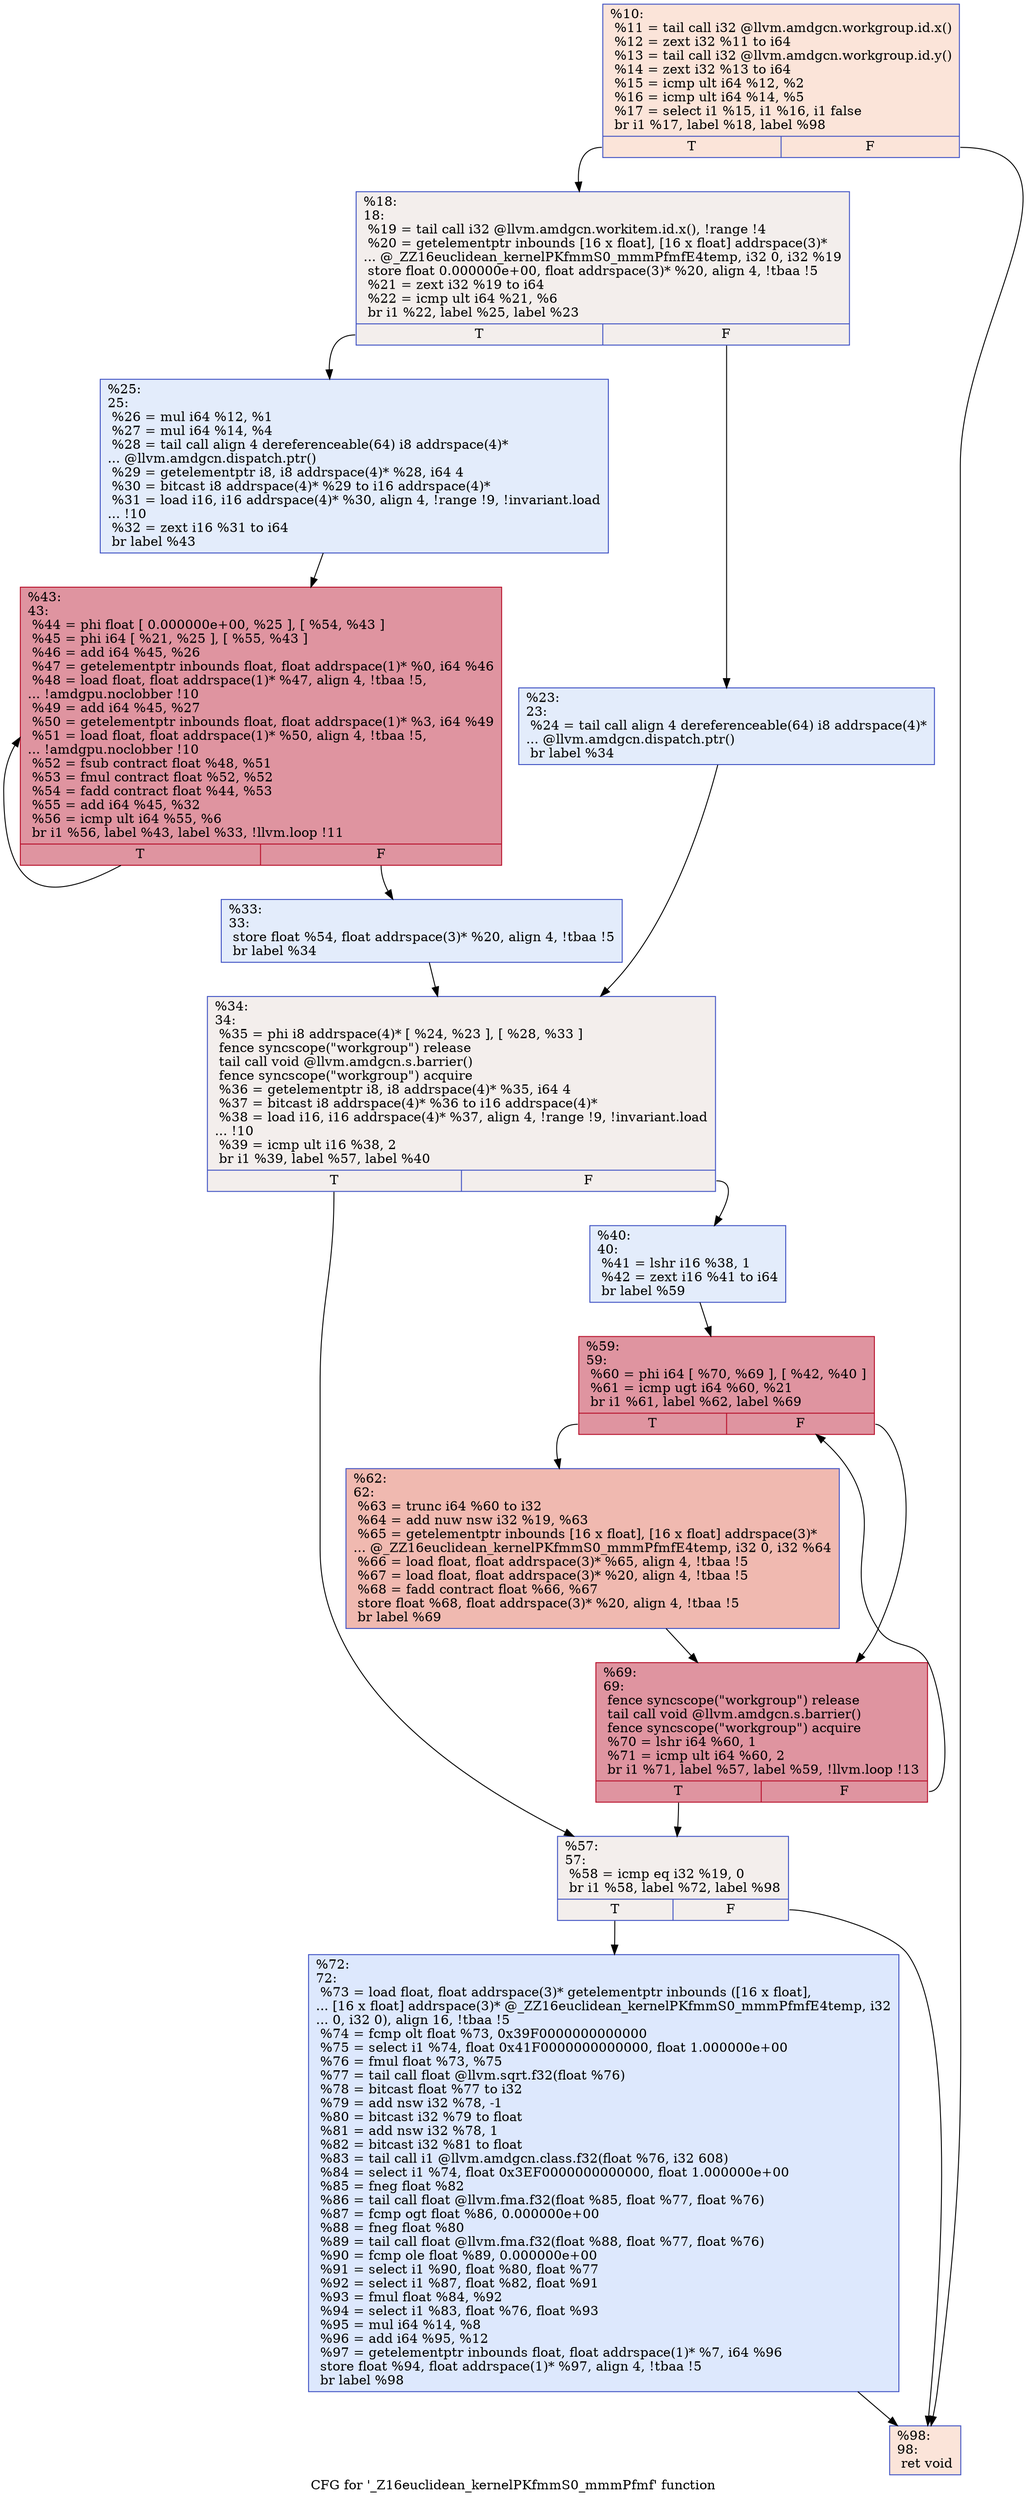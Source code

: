 digraph "CFG for '_Z16euclidean_kernelPKfmmS0_mmmPfmf' function" {
	label="CFG for '_Z16euclidean_kernelPKfmmS0_mmmPfmf' function";

	Node0x600db80 [shape=record,color="#3d50c3ff", style=filled, fillcolor="#f5c1a970",label="{%10:\l  %11 = tail call i32 @llvm.amdgcn.workgroup.id.x()\l  %12 = zext i32 %11 to i64\l  %13 = tail call i32 @llvm.amdgcn.workgroup.id.y()\l  %14 = zext i32 %13 to i64\l  %15 = icmp ult i64 %12, %2\l  %16 = icmp ult i64 %14, %5\l  %17 = select i1 %15, i1 %16, i1 false\l  br i1 %17, label %18, label %98\l|{<s0>T|<s1>F}}"];
	Node0x600db80:s0 -> Node0x600d850;
	Node0x600db80:s1 -> Node0x600f070;
	Node0x600d850 [shape=record,color="#3d50c3ff", style=filled, fillcolor="#e3d9d370",label="{%18:\l18:                                               \l  %19 = tail call i32 @llvm.amdgcn.workitem.id.x(), !range !4\l  %20 = getelementptr inbounds [16 x float], [16 x float] addrspace(3)*\l... @_ZZ16euclidean_kernelPKfmmS0_mmmPfmfE4temp, i32 0, i32 %19\l  store float 0.000000e+00, float addrspace(3)* %20, align 4, !tbaa !5\l  %21 = zext i32 %19 to i64\l  %22 = icmp ult i64 %21, %6\l  br i1 %22, label %25, label %23\l|{<s0>T|<s1>F}}"];
	Node0x600d850:s0 -> Node0x6010d70;
	Node0x600d850:s1 -> Node0x6010e00;
	Node0x6010e00 [shape=record,color="#3d50c3ff", style=filled, fillcolor="#bfd3f670",label="{%23:\l23:                                               \l  %24 = tail call align 4 dereferenceable(64) i8 addrspace(4)*\l... @llvm.amdgcn.dispatch.ptr()\l  br label %34\l}"];
	Node0x6010e00 -> Node0x60110f0;
	Node0x6010d70 [shape=record,color="#3d50c3ff", style=filled, fillcolor="#bfd3f670",label="{%25:\l25:                                               \l  %26 = mul i64 %12, %1\l  %27 = mul i64 %14, %4\l  %28 = tail call align 4 dereferenceable(64) i8 addrspace(4)*\l... @llvm.amdgcn.dispatch.ptr()\l  %29 = getelementptr i8, i8 addrspace(4)* %28, i64 4\l  %30 = bitcast i8 addrspace(4)* %29 to i16 addrspace(4)*\l  %31 = load i16, i16 addrspace(4)* %30, align 4, !range !9, !invariant.load\l... !10\l  %32 = zext i16 %31 to i64\l  br label %43\l}"];
	Node0x6010d70 -> Node0x600e860;
	Node0x6011b00 [shape=record,color="#3d50c3ff", style=filled, fillcolor="#bfd3f670",label="{%33:\l33:                                               \l  store float %54, float addrspace(3)* %20, align 4, !tbaa !5\l  br label %34\l}"];
	Node0x6011b00 -> Node0x60110f0;
	Node0x60110f0 [shape=record,color="#3d50c3ff", style=filled, fillcolor="#e3d9d370",label="{%34:\l34:                                               \l  %35 = phi i8 addrspace(4)* [ %24, %23 ], [ %28, %33 ]\l  fence syncscope(\"workgroup\") release\l  tail call void @llvm.amdgcn.s.barrier()\l  fence syncscope(\"workgroup\") acquire\l  %36 = getelementptr i8, i8 addrspace(4)* %35, i64 4\l  %37 = bitcast i8 addrspace(4)* %36 to i16 addrspace(4)*\l  %38 = load i16, i16 addrspace(4)* %37, align 4, !range !9, !invariant.load\l... !10\l  %39 = icmp ult i16 %38, 2\l  br i1 %39, label %57, label %40\l|{<s0>T|<s1>F}}"];
	Node0x60110f0:s0 -> Node0x60134b0;
	Node0x60110f0:s1 -> Node0x6013540;
	Node0x6013540 [shape=record,color="#3d50c3ff", style=filled, fillcolor="#bfd3f670",label="{%40:\l40:                                               \l  %41 = lshr i16 %38, 1\l  %42 = zext i16 %41 to i64\l  br label %59\l}"];
	Node0x6013540 -> Node0x60137b0;
	Node0x600e860 [shape=record,color="#b70d28ff", style=filled, fillcolor="#b70d2870",label="{%43:\l43:                                               \l  %44 = phi float [ 0.000000e+00, %25 ], [ %54, %43 ]\l  %45 = phi i64 [ %21, %25 ], [ %55, %43 ]\l  %46 = add i64 %45, %26\l  %47 = getelementptr inbounds float, float addrspace(1)* %0, i64 %46\l  %48 = load float, float addrspace(1)* %47, align 4, !tbaa !5,\l... !amdgpu.noclobber !10\l  %49 = add i64 %45, %27\l  %50 = getelementptr inbounds float, float addrspace(1)* %3, i64 %49\l  %51 = load float, float addrspace(1)* %50, align 4, !tbaa !5,\l... !amdgpu.noclobber !10\l  %52 = fsub contract float %48, %51\l  %53 = fmul contract float %52, %52\l  %54 = fadd contract float %44, %53\l  %55 = add i64 %45, %32\l  %56 = icmp ult i64 %55, %6\l  br i1 %56, label %43, label %33, !llvm.loop !11\l|{<s0>T|<s1>F}}"];
	Node0x600e860:s0 -> Node0x600e860;
	Node0x600e860:s1 -> Node0x6011b00;
	Node0x60134b0 [shape=record,color="#3d50c3ff", style=filled, fillcolor="#e3d9d370",label="{%57:\l57:                                               \l  %58 = icmp eq i32 %19, 0\l  br i1 %58, label %72, label %98\l|{<s0>T|<s1>F}}"];
	Node0x60134b0:s0 -> Node0x60142f0;
	Node0x60134b0:s1 -> Node0x600f070;
	Node0x60137b0 [shape=record,color="#b70d28ff", style=filled, fillcolor="#b70d2870",label="{%59:\l59:                                               \l  %60 = phi i64 [ %70, %69 ], [ %42, %40 ]\l  %61 = icmp ugt i64 %60, %21\l  br i1 %61, label %62, label %69\l|{<s0>T|<s1>F}}"];
	Node0x60137b0:s0 -> Node0x60145c0;
	Node0x60137b0:s1 -> Node0x60143f0;
	Node0x60145c0 [shape=record,color="#3d50c3ff", style=filled, fillcolor="#de614d70",label="{%62:\l62:                                               \l  %63 = trunc i64 %60 to i32\l  %64 = add nuw nsw i32 %19, %63\l  %65 = getelementptr inbounds [16 x float], [16 x float] addrspace(3)*\l... @_ZZ16euclidean_kernelPKfmmS0_mmmPfmfE4temp, i32 0, i32 %64\l  %66 = load float, float addrspace(3)* %65, align 4, !tbaa !5\l  %67 = load float, float addrspace(3)* %20, align 4, !tbaa !5\l  %68 = fadd contract float %66, %67\l  store float %68, float addrspace(3)* %20, align 4, !tbaa !5\l  br label %69\l}"];
	Node0x60145c0 -> Node0x60143f0;
	Node0x60143f0 [shape=record,color="#b70d28ff", style=filled, fillcolor="#b70d2870",label="{%69:\l69:                                               \l  fence syncscope(\"workgroup\") release\l  tail call void @llvm.amdgcn.s.barrier()\l  fence syncscope(\"workgroup\") acquire\l  %70 = lshr i64 %60, 1\l  %71 = icmp ult i64 %60, 2\l  br i1 %71, label %57, label %59, !llvm.loop !13\l|{<s0>T|<s1>F}}"];
	Node0x60143f0:s0 -> Node0x60134b0;
	Node0x60143f0:s1 -> Node0x60137b0;
	Node0x60142f0 [shape=record,color="#3d50c3ff", style=filled, fillcolor="#b2ccfb70",label="{%72:\l72:                                               \l  %73 = load float, float addrspace(3)* getelementptr inbounds ([16 x float],\l... [16 x float] addrspace(3)* @_ZZ16euclidean_kernelPKfmmS0_mmmPfmfE4temp, i32\l... 0, i32 0), align 16, !tbaa !5\l  %74 = fcmp olt float %73, 0x39F0000000000000\l  %75 = select i1 %74, float 0x41F0000000000000, float 1.000000e+00\l  %76 = fmul float %73, %75\l  %77 = tail call float @llvm.sqrt.f32(float %76)\l  %78 = bitcast float %77 to i32\l  %79 = add nsw i32 %78, -1\l  %80 = bitcast i32 %79 to float\l  %81 = add nsw i32 %78, 1\l  %82 = bitcast i32 %81 to float\l  %83 = tail call i1 @llvm.amdgcn.class.f32(float %76, i32 608)\l  %84 = select i1 %74, float 0x3EF0000000000000, float 1.000000e+00\l  %85 = fneg float %82\l  %86 = tail call float @llvm.fma.f32(float %85, float %77, float %76)\l  %87 = fcmp ogt float %86, 0.000000e+00\l  %88 = fneg float %80\l  %89 = tail call float @llvm.fma.f32(float %88, float %77, float %76)\l  %90 = fcmp ole float %89, 0.000000e+00\l  %91 = select i1 %90, float %80, float %77\l  %92 = select i1 %87, float %82, float %91\l  %93 = fmul float %84, %92\l  %94 = select i1 %83, float %76, float %93\l  %95 = mul i64 %14, %8\l  %96 = add i64 %95, %12\l  %97 = getelementptr inbounds float, float addrspace(1)* %7, i64 %96\l  store float %94, float addrspace(1)* %97, align 4, !tbaa !5\l  br label %98\l}"];
	Node0x60142f0 -> Node0x600f070;
	Node0x600f070 [shape=record,color="#3d50c3ff", style=filled, fillcolor="#f5c1a970",label="{%98:\l98:                                               \l  ret void\l}"];
}
